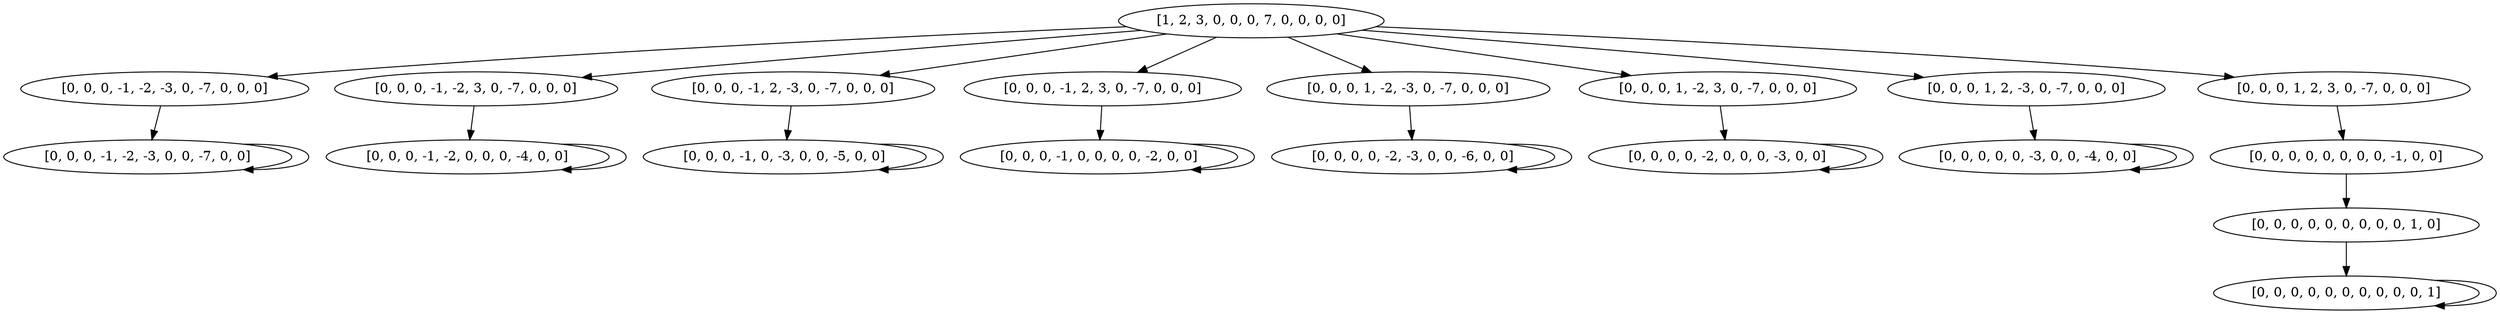 digraph tree {
    "[1, 2, 3, 0, 0, 0, 7, 0, 0, 0, 0]";
    "[0, 0, 0, -1, -2, -3, 0, -7, 0, 0, 0]";
    "[0, 0, 0, -1, -2, -3, 0, 0, -7, 0, 0]";
    "[0, 0, 0, -1, -2, -3, 0, 0, -7, 0, 0]";
    "[0, 0, 0, -1, -2, 3, 0, -7, 0, 0, 0]";
    "[0, 0, 0, -1, -2, 0, 0, 0, -4, 0, 0]";
    "[0, 0, 0, -1, -2, 0, 0, 0, -4, 0, 0]";
    "[0, 0, 0, -1, 2, -3, 0, -7, 0, 0, 0]";
    "[0, 0, 0, -1, 0, -3, 0, 0, -5, 0, 0]";
    "[0, 0, 0, -1, 0, -3, 0, 0, -5, 0, 0]";
    "[0, 0, 0, -1, 2, 3, 0, -7, 0, 0, 0]";
    "[0, 0, 0, -1, 0, 0, 0, 0, -2, 0, 0]";
    "[0, 0, 0, -1, 0, 0, 0, 0, -2, 0, 0]";
    "[0, 0, 0, 1, -2, -3, 0, -7, 0, 0, 0]";
    "[0, 0, 0, 0, -2, -3, 0, 0, -6, 0, 0]";
    "[0, 0, 0, 0, -2, -3, 0, 0, -6, 0, 0]";
    "[0, 0, 0, 1, -2, 3, 0, -7, 0, 0, 0]";
    "[0, 0, 0, 0, -2, 0, 0, 0, -3, 0, 0]";
    "[0, 0, 0, 0, -2, 0, 0, 0, -3, 0, 0]";
    "[0, 0, 0, 1, 2, -3, 0, -7, 0, 0, 0]";
    "[0, 0, 0, 0, 0, -3, 0, 0, -4, 0, 0]";
    "[0, 0, 0, 0, 0, -3, 0, 0, -4, 0, 0]";
    "[0, 0, 0, 1, 2, 3, 0, -7, 0, 0, 0]";
    "[0, 0, 0, 0, 0, 0, 0, 0, -1, 0, 0]";
    "[0, 0, 0, 0, 0, 0, 0, 0, 0, 1, 0]";
    "[0, 0, 0, 0, 0, 0, 0, 0, 0, 0, 1]";
    "[0, 0, 0, 0, 0, 0, 0, 0, 0, 0, 1]";
    "[1, 2, 3, 0, 0, 0, 7, 0, 0, 0, 0]" -> "[0, 0, 0, -1, -2, -3, 0, -7, 0, 0, 0]";
    "[1, 2, 3, 0, 0, 0, 7, 0, 0, 0, 0]" -> "[0, 0, 0, -1, -2, 3, 0, -7, 0, 0, 0]";
    "[1, 2, 3, 0, 0, 0, 7, 0, 0, 0, 0]" -> "[0, 0, 0, -1, 2, -3, 0, -7, 0, 0, 0]";
    "[1, 2, 3, 0, 0, 0, 7, 0, 0, 0, 0]" -> "[0, 0, 0, -1, 2, 3, 0, -7, 0, 0, 0]";
    "[1, 2, 3, 0, 0, 0, 7, 0, 0, 0, 0]" -> "[0, 0, 0, 1, -2, -3, 0, -7, 0, 0, 0]";
    "[1, 2, 3, 0, 0, 0, 7, 0, 0, 0, 0]" -> "[0, 0, 0, 1, -2, 3, 0, -7, 0, 0, 0]";
    "[1, 2, 3, 0, 0, 0, 7, 0, 0, 0, 0]" -> "[0, 0, 0, 1, 2, -3, 0, -7, 0, 0, 0]";
    "[1, 2, 3, 0, 0, 0, 7, 0, 0, 0, 0]" -> "[0, 0, 0, 1, 2, 3, 0, -7, 0, 0, 0]";
    "[0, 0, 0, -1, -2, -3, 0, -7, 0, 0, 0]" -> "[0, 0, 0, -1, -2, -3, 0, 0, -7, 0, 0]";
    "[0, 0, 0, -1, -2, -3, 0, 0, -7, 0, 0]" -> "[0, 0, 0, -1, -2, -3, 0, 0, -7, 0, 0]";
    "[0, 0, 0, -1, -2, 3, 0, -7, 0, 0, 0]" -> "[0, 0, 0, -1, -2, 0, 0, 0, -4, 0, 0]";
    "[0, 0, 0, -1, -2, 0, 0, 0, -4, 0, 0]" -> "[0, 0, 0, -1, -2, 0, 0, 0, -4, 0, 0]";
    "[0, 0, 0, -1, 2, -3, 0, -7, 0, 0, 0]" -> "[0, 0, 0, -1, 0, -3, 0, 0, -5, 0, 0]";
    "[0, 0, 0, -1, 0, -3, 0, 0, -5, 0, 0]" -> "[0, 0, 0, -1, 0, -3, 0, 0, -5, 0, 0]";
    "[0, 0, 0, -1, 2, 3, 0, -7, 0, 0, 0]" -> "[0, 0, 0, -1, 0, 0, 0, 0, -2, 0, 0]";
    "[0, 0, 0, -1, 0, 0, 0, 0, -2, 0, 0]" -> "[0, 0, 0, -1, 0, 0, 0, 0, -2, 0, 0]";
    "[0, 0, 0, 1, -2, -3, 0, -7, 0, 0, 0]" -> "[0, 0, 0, 0, -2, -3, 0, 0, -6, 0, 0]";
    "[0, 0, 0, 0, -2, -3, 0, 0, -6, 0, 0]" -> "[0, 0, 0, 0, -2, -3, 0, 0, -6, 0, 0]";
    "[0, 0, 0, 1, -2, 3, 0, -7, 0, 0, 0]" -> "[0, 0, 0, 0, -2, 0, 0, 0, -3, 0, 0]";
    "[0, 0, 0, 0, -2, 0, 0, 0, -3, 0, 0]" -> "[0, 0, 0, 0, -2, 0, 0, 0, -3, 0, 0]";
    "[0, 0, 0, 1, 2, -3, 0, -7, 0, 0, 0]" -> "[0, 0, 0, 0, 0, -3, 0, 0, -4, 0, 0]";
    "[0, 0, 0, 0, 0, -3, 0, 0, -4, 0, 0]" -> "[0, 0, 0, 0, 0, -3, 0, 0, -4, 0, 0]";
    "[0, 0, 0, 1, 2, 3, 0, -7, 0, 0, 0]" -> "[0, 0, 0, 0, 0, 0, 0, 0, -1, 0, 0]";
    "[0, 0, 0, 0, 0, 0, 0, 0, -1, 0, 0]" -> "[0, 0, 0, 0, 0, 0, 0, 0, 0, 1, 0]";
    "[0, 0, 0, 0, 0, 0, 0, 0, 0, 1, 0]" -> "[0, 0, 0, 0, 0, 0, 0, 0, 0, 0, 1]";
    "[0, 0, 0, 0, 0, 0, 0, 0, 0, 0, 1]" -> "[0, 0, 0, 0, 0, 0, 0, 0, 0, 0, 1]";
}
